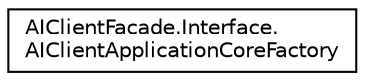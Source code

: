 digraph "Graphical Class Hierarchy"
{
  edge [fontname="Helvetica",fontsize="10",labelfontname="Helvetica",labelfontsize="10"];
  node [fontname="Helvetica",fontsize="10",shape=record];
  rankdir="LR";
  Node1 [label="AIClientFacade.Interface.\lAIClientApplicationCoreFactory",height=0.2,width=0.4,color="black", fillcolor="white", style="filled",URL="$class_a_i_client_facade_1_1_interface_1_1_a_i_client_application_core_factory.html"];
}
